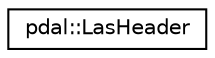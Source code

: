 digraph "Graphical Class Hierarchy"
{
  edge [fontname="Helvetica",fontsize="10",labelfontname="Helvetica",labelfontsize="10"];
  node [fontname="Helvetica",fontsize="10",shape=record];
  rankdir="LR";
  Node1 [label="pdal::LasHeader",height=0.2,width=0.4,color="black", fillcolor="white", style="filled",URL="$classpdal_1_1LasHeader.html"];
}
